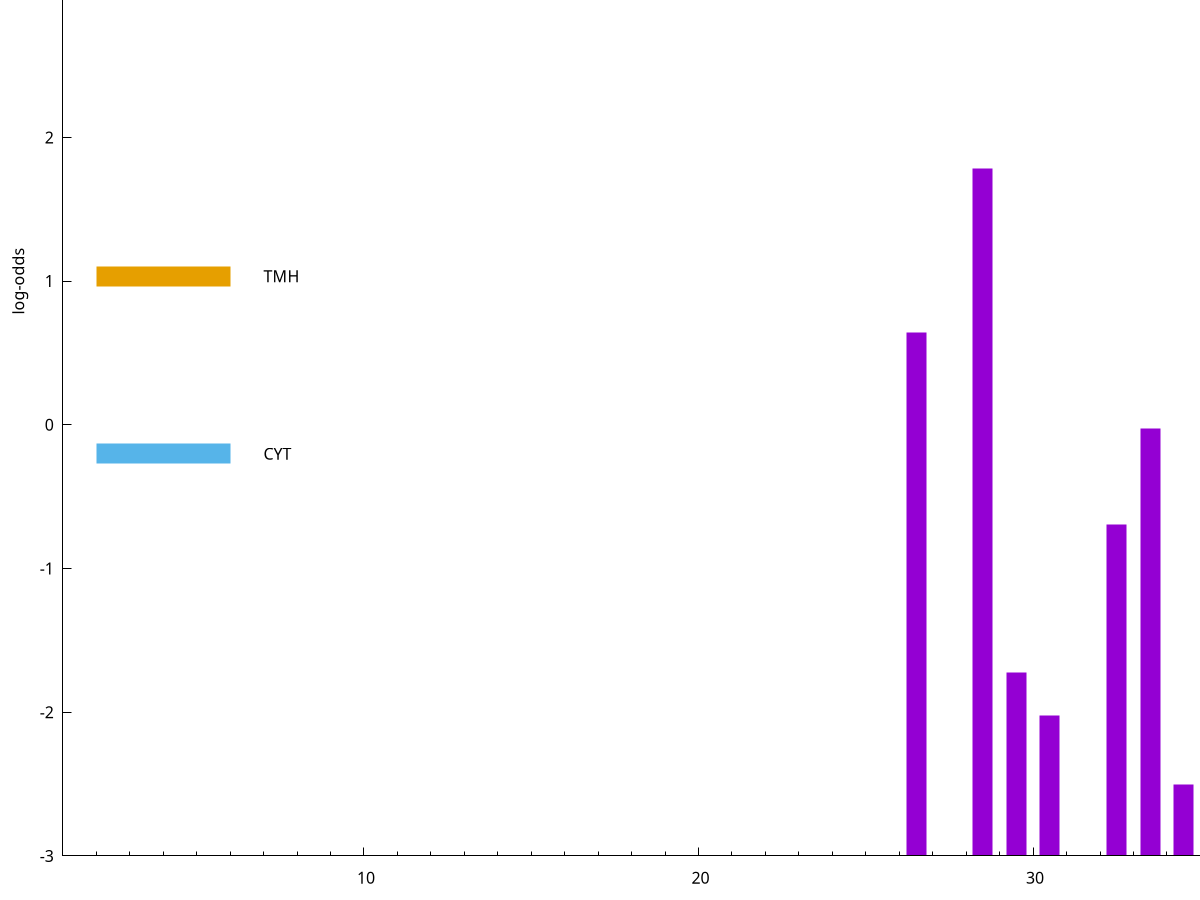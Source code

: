 set title "LipoP predictions for SRR3996255.gff"
set size 2., 1.4
set xrange [1:70] 
set mxtics 10
set yrange [-3:5]
set y2range [0:8]
set ylabel "log-odds"
set term postscript eps color solid "Helvetica" 30
set output "SRR3996255.gff6.eps"
set arrow from 2,2.95269 to 6,2.95269 nohead lt 1 lw 20
set label "SpI" at 7,2.95269
set arrow from 2,1.0343 to 6,1.0343 nohead lt 4 lw 20
set label "TMH" at 7,1.0343
set arrow from 2,-0.200913 to 6,-0.200913 nohead lt 3 lw 20
set label "CYT" at 7,-0.200913
set arrow from 2,2.95269 to 6,2.95269 nohead lt 1 lw 20
set label "SpI" at 7,2.95269
# NOTE: The scores below are the log-odds scores with the threshold
# NOTE: subtracted (a hack to make gnuplot make the histogram all
# NOTE: look nice).
plot "-" axes x1y2 title "" with impulses lt 1 lw 20
28.500000 4.782870
26.500000 3.643457
33.500000 2.975958
32.500000 2.309131
35.500000 1.567410
29.500000 1.274870
30.500000 0.978220
34.500000 0.499460
e
exit
